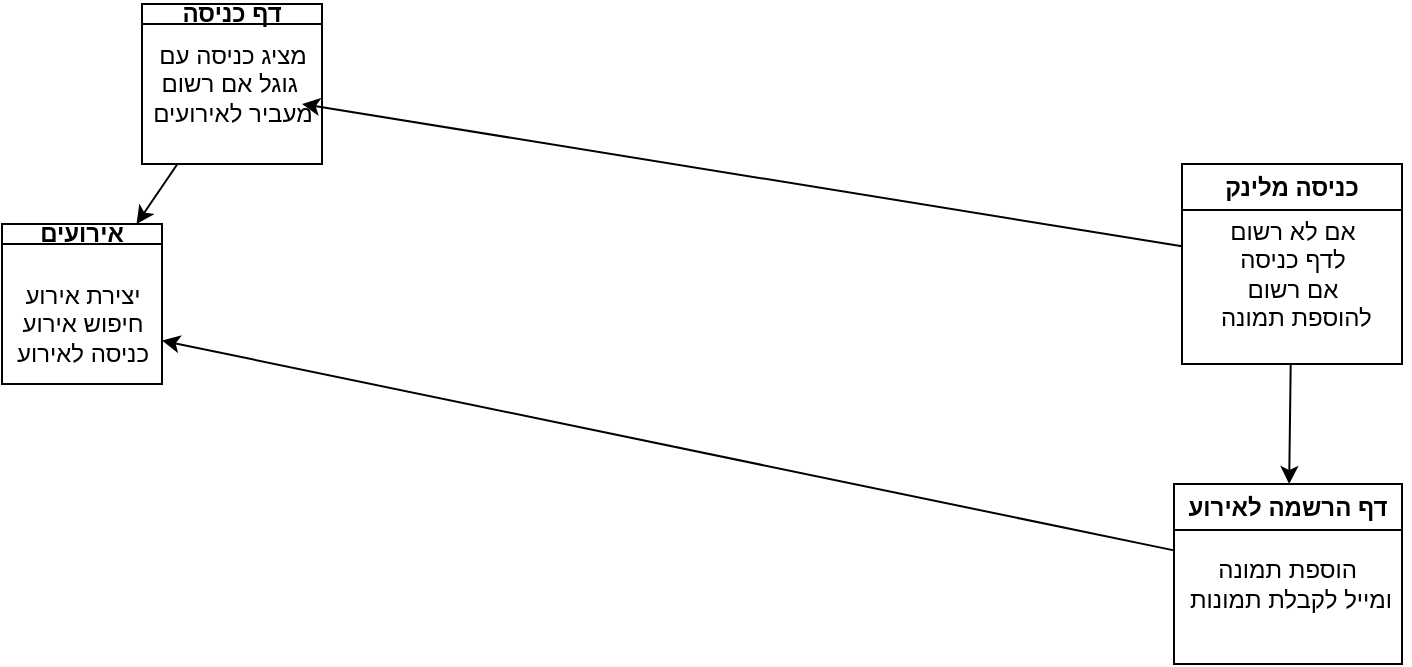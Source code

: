 <mxfile>
    <diagram id="eFynaBfXhkqrmZmNVQdl" name="קליינט">
        <mxGraphModel dx="1307" dy="388" grid="1" gridSize="10" guides="1" tooltips="1" connect="1" arrows="1" fold="1" page="1" pageScale="1" pageWidth="827" pageHeight="1169" math="0" shadow="0">
            <root>
                <mxCell id="0"/>
                <mxCell id="1" parent="0"/>
                <mxCell id="4" value="" style="edgeStyle=none;html=1;" parent="1" source="2" target="3" edge="1">
                    <mxGeometry relative="1" as="geometry"/>
                </mxCell>
                <mxCell id="2" value="דף כניסה" style="swimlane;whiteSpace=wrap;html=1;startSize=10;" parent="1" vertex="1">
                    <mxGeometry x="120" y="40" width="90" height="80" as="geometry"/>
                </mxCell>
                <mxCell id="17" value="מציג כניסה עם&lt;br&gt;גוגל אם רשום&amp;nbsp;&lt;br&gt;מעביר לאירועים" style="text;html=1;align=center;verticalAlign=middle;resizable=0;points=[];autosize=1;strokeColor=none;fillColor=none;" parent="2" vertex="1">
                    <mxGeometry x="-5" y="10" width="100" height="60" as="geometry"/>
                </mxCell>
                <mxCell id="3" value="אירועים" style="swimlane;whiteSpace=wrap;html=1;startSize=10;" parent="1" vertex="1">
                    <mxGeometry x="50" y="150" width="80" height="80" as="geometry"/>
                </mxCell>
                <mxCell id="5" value="יצירת אירוע&lt;br&gt;חיפוש אירוע&lt;br&gt;כניסה לאירוע" style="text;html=1;align=center;verticalAlign=middle;resizable=0;points=[];autosize=1;strokeColor=none;fillColor=none;" parent="3" vertex="1">
                    <mxGeometry y="20" width="80" height="60" as="geometry"/>
                </mxCell>
                <mxCell id="8" style="edgeStyle=none;html=1;" parent="1" source="7" edge="1">
                    <mxGeometry relative="1" as="geometry">
                        <mxPoint x="200" y="90" as="targetPoint"/>
                        <Array as="points"/>
                    </mxGeometry>
                </mxCell>
                <mxCell id="10" value="" style="edgeStyle=none;html=1;" parent="1" source="7" target="9" edge="1">
                    <mxGeometry relative="1" as="geometry"/>
                </mxCell>
                <mxCell id="7" value="כניסה מלינק" style="swimlane;whiteSpace=wrap;html=1;" parent="1" vertex="1">
                    <mxGeometry x="640" y="120" width="110" height="100" as="geometry"/>
                </mxCell>
                <mxCell id="16" value="אם לא רשום&lt;br&gt;&amp;nbsp;לדף כניסה&amp;nbsp;&lt;br&gt;אם רשום&lt;br&gt;&amp;nbsp;להוספת תמונה" style="text;html=1;align=center;verticalAlign=middle;resizable=0;points=[];autosize=1;strokeColor=none;fillColor=none;" parent="7" vertex="1">
                    <mxGeometry x="5" y="20" width="100" height="70" as="geometry"/>
                </mxCell>
                <mxCell id="15" style="edgeStyle=none;html=1;" parent="1" source="9" target="5" edge="1">
                    <mxGeometry relative="1" as="geometry"/>
                </mxCell>
                <mxCell id="9" value="דף הרשמה לאירוע" style="swimlane;whiteSpace=wrap;html=1;" parent="1" vertex="1">
                    <mxGeometry x="636" y="280" width="114" height="90" as="geometry"/>
                </mxCell>
                <mxCell id="12" value="הוספת תמונה&amp;nbsp;&lt;br&gt;ומייל לקבלת תמונות" style="text;html=1;align=center;verticalAlign=middle;resizable=0;points=[];autosize=1;strokeColor=none;fillColor=none;" parent="9" vertex="1">
                    <mxGeometry x="-2" y="30" width="120" height="40" as="geometry"/>
                </mxCell>
            </root>
        </mxGraphModel>
    </diagram>
</mxfile>